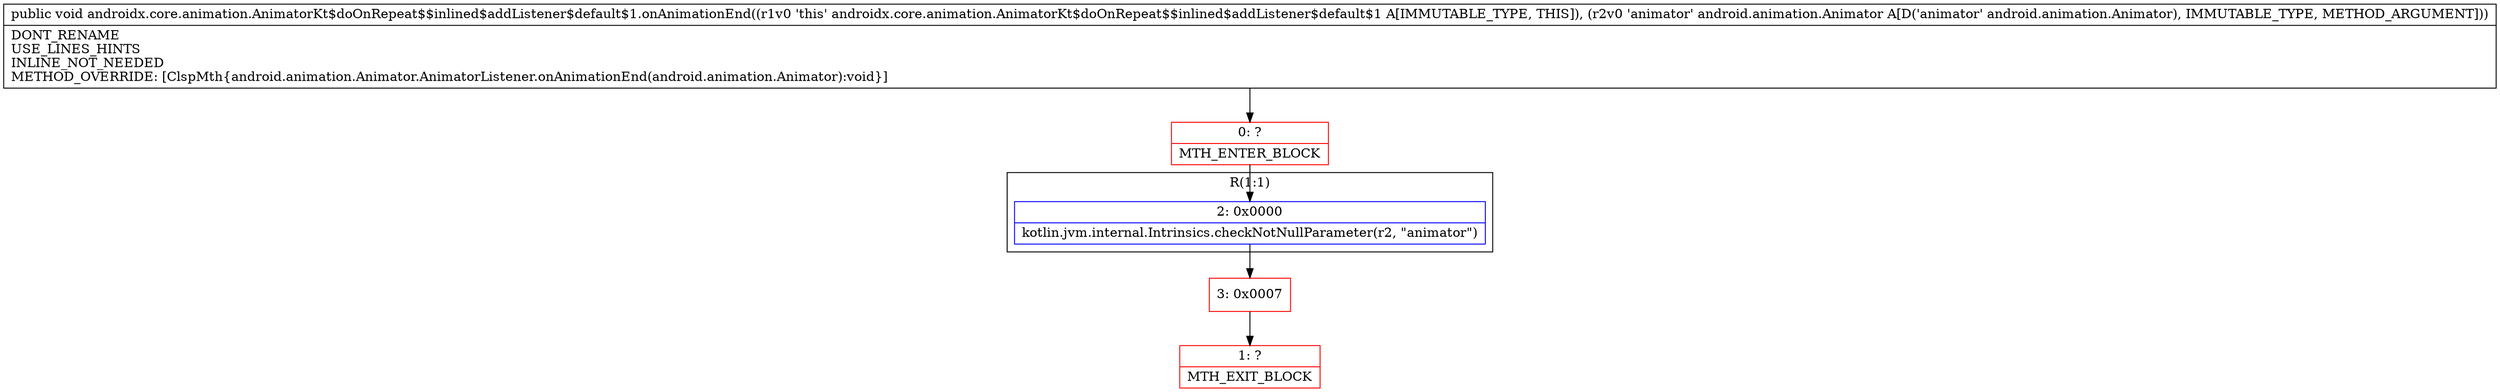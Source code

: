 digraph "CFG forandroidx.core.animation.AnimatorKt$doOnRepeat$$inlined$addListener$default$1.onAnimationEnd(Landroid\/animation\/Animator;)V" {
subgraph cluster_Region_1570361241 {
label = "R(1:1)";
node [shape=record,color=blue];
Node_2 [shape=record,label="{2\:\ 0x0000|kotlin.jvm.internal.Intrinsics.checkNotNullParameter(r2, \"animator\")\l}"];
}
Node_0 [shape=record,color=red,label="{0\:\ ?|MTH_ENTER_BLOCK\l}"];
Node_3 [shape=record,color=red,label="{3\:\ 0x0007}"];
Node_1 [shape=record,color=red,label="{1\:\ ?|MTH_EXIT_BLOCK\l}"];
MethodNode[shape=record,label="{public void androidx.core.animation.AnimatorKt$doOnRepeat$$inlined$addListener$default$1.onAnimationEnd((r1v0 'this' androidx.core.animation.AnimatorKt$doOnRepeat$$inlined$addListener$default$1 A[IMMUTABLE_TYPE, THIS]), (r2v0 'animator' android.animation.Animator A[D('animator' android.animation.Animator), IMMUTABLE_TYPE, METHOD_ARGUMENT]))  | DONT_RENAME\lUSE_LINES_HINTS\lINLINE_NOT_NEEDED\lMETHOD_OVERRIDE: [ClspMth\{android.animation.Animator.AnimatorListener.onAnimationEnd(android.animation.Animator):void\}]\l}"];
MethodNode -> Node_0;Node_2 -> Node_3;
Node_0 -> Node_2;
Node_3 -> Node_1;
}

